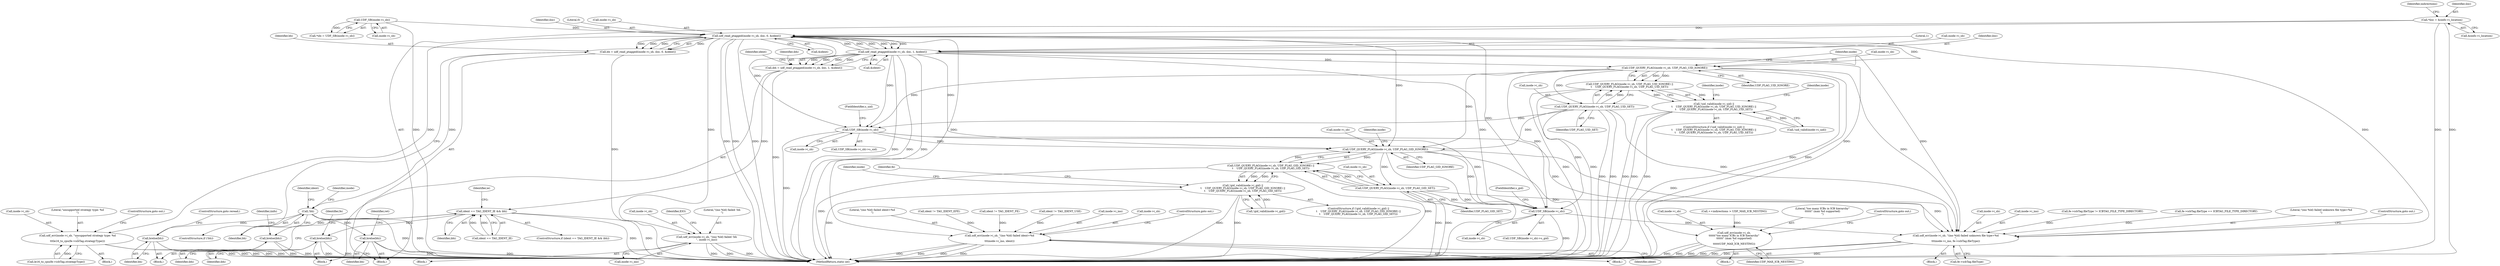 digraph "0_linux_23b133bdc452aa441fcb9b82cbf6dd05cfd342d0@API" {
"1000185" [label="(Call,udf_read_ptagged(inode->i_sb, iloc, 0, &ident))"];
"1000258" [label="(Call,udf_read_ptagged(inode->i_sb, iloc, 1, &ident))"];
"1000185" [label="(Call,udf_read_ptagged(inode->i_sb, iloc, 0, &ident))"];
"1000127" [label="(Call,UDF_SB(inode->i_sb))"];
"1000132" [label="(Call,*iloc = &iinfo->i_location)"];
"1000183" [label="(Call,bh = udf_read_ptagged(inode->i_sb, iloc, 0, &ident))"];
"1000194" [label="(Call,!bh)"];
"1000321" [label="(Call,brelse(bh))"];
"1001227" [label="(Call,brelse(bh))"];
"1000197" [label="(Call,udf_err(inode->i_sb, \"(ino %ld) failed !bh\n\", inode->i_ino))"];
"1000221" [label="(Call,udf_err(inode->i_sb, \"(ino %ld) failed ident=%d\n\",\n\t\t\tinode->i_ino, ident))"];
"1000337" [label="(Call,udf_err(inode->i_sb, \"unsupported strategy type: %d\n\",\n\t\t\tle16_to_cpu(fe->icbTag.strategyType)))"];
"1000591" [label="(Call,UDF_QUERY_FLAG(inode->i_sb, UDF_FLAG_UID_IGNORE))"];
"1000590" [label="(Call,UDF_QUERY_FLAG(inode->i_sb, UDF_FLAG_UID_IGNORE) ||\n\t    UDF_QUERY_FLAG(inode->i_sb, UDF_FLAG_UID_SET))"];
"1000584" [label="(Call,!uid_valid(inode->i_uid) ||\n\t    UDF_QUERY_FLAG(inode->i_sb, UDF_FLAG_UID_IGNORE) ||\n\t    UDF_QUERY_FLAG(inode->i_sb, UDF_FLAG_UID_SET))"];
"1000596" [label="(Call,UDF_QUERY_FLAG(inode->i_sb, UDF_FLAG_UID_SET))"];
"1000606" [label="(Call,UDF_SB(inode->i_sb))"];
"1000625" [label="(Call,UDF_QUERY_FLAG(inode->i_sb, UDF_FLAG_GID_IGNORE))"];
"1000624" [label="(Call,UDF_QUERY_FLAG(inode->i_sb, UDF_FLAG_GID_IGNORE) ||\n\t    UDF_QUERY_FLAG(inode->i_sb, UDF_FLAG_GID_SET))"];
"1000618" [label="(Call,!gid_valid(inode->i_gid) ||\n\t    UDF_QUERY_FLAG(inode->i_sb, UDF_FLAG_GID_IGNORE) ||\n\t    UDF_QUERY_FLAG(inode->i_sb, UDF_FLAG_GID_SET))"];
"1000630" [label="(Call,UDF_QUERY_FLAG(inode->i_sb, UDF_FLAG_GID_SET))"];
"1000640" [label="(Call,UDF_SB(inode->i_sb))"];
"1001170" [label="(Call,udf_err(inode->i_sb, \"(ino %ld) failed unknown file type=%d\n\",\n\t\t\tinode->i_ino, fe->icbTag.fileType))"];
"1000256" [label="(Call,ibh = udf_read_ptagged(inode->i_sb, iloc, 1, &ident))"];
"1000267" [label="(Call,ident == TAG_IDENT_IE && ibh)"];
"1000297" [label="(Call,brelse(ibh))"];
"1000324" [label="(Call,brelse(ibh))"];
"1000314" [label="(Call,udf_err(inode->i_sb,\n\t\t\t\t\t\t\"too many ICBs in ICB hierarchy\"\n\t\t\t\t\t\t\" (max %d supported)\n\",\n\t\t\t\t\t\tUDF_MAX_ICB_NESTING))"];
"1000128" [label="(Call,inode->i_sb)"];
"1000220" [label="(Block,)"];
"1000315" [label="(Call,inode->i_sb)"];
"1000258" [label="(Call,udf_read_ptagged(inode->i_sb, iloc, 1, &ident))"];
"1000314" [label="(Call,udf_err(inode->i_sb,\n\t\t\t\t\t\t\"too many ICBs in ICB hierarchy\"\n\t\t\t\t\t\t\" (max %d supported)\n\",\n\t\t\t\t\t\tUDF_MAX_ICB_NESTING))"];
"1000186" [label="(Call,inode->i_sb)"];
"1000257" [label="(Identifier,ibh)"];
"1000610" [label="(FieldIdentifier,s_uid)"];
"1000618" [label="(Call,!gid_valid(inode->i_gid) ||\n\t    UDF_QUERY_FLAG(inode->i_sb, UDF_FLAG_GID_IGNORE) ||\n\t    UDF_QUERY_FLAG(inode->i_sb, UDF_FLAG_GID_SET))"];
"1000141" [label="(Identifier,indirections)"];
"1000210" [label="(Call,ident != TAG_IDENT_FE)"];
"1000271" [label="(Identifier,ibh)"];
"1001231" [label="(MethodReturn,static int)"];
"1000591" [label="(Call,UDF_QUERY_FLAG(inode->i_sb, UDF_FLAG_UID_IGNORE))"];
"1000211" [label="(Identifier,ident)"];
"1001171" [label="(Call,inode->i_sb)"];
"1000217" [label="(Call,ident != TAG_IDENT_USE)"];
"1000592" [label="(Call,inode->i_sb)"];
"1001175" [label="(Call,inode->i_ino)"];
"1000195" [label="(Identifier,bh)"];
"1000634" [label="(Identifier,UDF_FLAG_GID_SET)"];
"1000585" [label="(Call,!uid_valid(inode->i_uid))"];
"1000132" [label="(Call,*iloc = &iinfo->i_location)"];
"1000639" [label="(Call,UDF_SB(inode->i_sb)->s_gid)"];
"1000647" [label="(Call,fe->icbTag.fileType != ICBTAG_FILE_TYPE_DIRECTORY)"];
"1000313" [label="(Block,)"];
"1000669" [label="(Call,fe->icbTag.fileType == ICBTAG_FILE_TYPE_DIRECTORY)"];
"1000325" [label="(Identifier,ibh)"];
"1000637" [label="(Identifier,inode)"];
"1000321" [label="(Call,brelse(bh))"];
"1000597" [label="(Call,inode->i_sb)"];
"1000319" [label="(Identifier,UDF_MAX_ICB_NESTING)"];
"1000617" [label="(ControlStructure,if (!gid_valid(inode->i_gid) ||\n\t    UDF_QUERY_FLAG(inode->i_sb, UDF_FLAG_GID_IGNORE) ||\n\t    UDF_QUERY_FLAG(inode->i_sb, UDF_FLAG_GID_SET)))"];
"1000595" [label="(Identifier,UDF_FLAG_UID_IGNORE)"];
"1001170" [label="(Call,udf_err(inode->i_sb, \"(ino %ld) failed unknown file type=%d\n\",\n\t\t\tinode->i_ino, fe->icbTag.fileType))"];
"1000603" [label="(Identifier,inode)"];
"1000256" [label="(Call,ibh = udf_read_ptagged(inode->i_sb, iloc, 1, &ident))"];
"1000297" [label="(Call,brelse(ibh))"];
"1000323" [label="(ControlStructure,goto reread;)"];
"1000189" [label="(Identifier,iloc)"];
"1000596" [label="(Call,UDF_QUERY_FLAG(inode->i_sb, UDF_FLAG_UID_SET))"];
"1000626" [label="(Call,inode->i_sb)"];
"1000650" [label="(Identifier,fe)"];
"1000309" [label="(Call,++indirections > UDF_MAX_ICB_NESTING)"];
"1000631" [label="(Call,inode->i_sb)"];
"1000264" [label="(Call,&ident)"];
"1000341" [label="(Literal,\"unsupported strategy type: %d\n\")"];
"1000619" [label="(Call,!gid_valid(inode->i_gid))"];
"1001174" [label="(Literal,\"(ino %ld) failed unknown file type=%d\n\")"];
"1000263" [label="(Literal,1)"];
"1000226" [label="(Call,inode->i_ino)"];
"1001227" [label="(Call,brelse(bh))"];
"1000644" [label="(FieldIdentifier,s_gid)"];
"1000607" [label="(Call,inode->i_sb)"];
"1000624" [label="(Call,UDF_QUERY_FLAG(inode->i_sb, UDF_FLAG_GID_IGNORE) ||\n\t    UDF_QUERY_FLAG(inode->i_sb, UDF_FLAG_GID_SET))"];
"1000318" [label="(Literal,\"too many ICBs in ICB hierarchy\"\n\t\t\t\t\t\t\" (max %d supported)\n\")"];
"1000296" [label="(Block,)"];
"1000348" [label="(ControlStructure,goto out;)"];
"1001033" [label="(Block,)"];
"1001230" [label="(Identifier,ret)"];
"1000629" [label="(Identifier,UDF_FLAG_GID_IGNORE)"];
"1000222" [label="(Call,inode->i_sb)"];
"1000600" [label="(Identifier,UDF_FLAG_UID_SET)"];
"1000111" [label="(Block,)"];
"1000190" [label="(Literal,0)"];
"1000337" [label="(Call,udf_err(inode->i_sb, \"unsupported strategy type: %d\n\",\n\t\t\tle16_to_cpu(fe->icbTag.strategyType)))"];
"1000230" [label="(ControlStructure,goto out;)"];
"1000320" [label="(ControlStructure,goto out;)"];
"1000183" [label="(Call,bh = udf_read_ptagged(inode->i_sb, iloc, 0, &ident))"];
"1001183" [label="(ControlStructure,goto out;)"];
"1000133" [label="(Identifier,iloc)"];
"1001178" [label="(Call,fe->icbTag.fileType)"];
"1000127" [label="(Call,UDF_SB(inode->i_sb))"];
"1000269" [label="(Identifier,ident)"];
"1000338" [label="(Call,inode->i_sb)"];
"1000268" [label="(Call,ident == TAG_IDENT_IE)"];
"1000134" [label="(Call,&iinfo->i_location)"];
"1000276" [label="(Identifier,ie)"];
"1000336" [label="(Block,)"];
"1000259" [label="(Call,inode->i_sb)"];
"1000262" [label="(Identifier,iloc)"];
"1000342" [label="(Call,le16_to_cpu(fe->icbTag.strategyType))"];
"1000612" [label="(Identifier,inode)"];
"1000641" [label="(Call,inode->i_sb)"];
"1000324" [label="(Call,brelse(ibh))"];
"1000254" [label="(Block,)"];
"1000197" [label="(Call,udf_err(inode->i_sb, \"(ino %ld) failed !bh\n\", inode->i_ino))"];
"1000198" [label="(Call,inode->i_sb)"];
"1000196" [label="(Block,)"];
"1000221" [label="(Call,udf_err(inode->i_sb, \"(ino %ld) failed ident=%d\n\",\n\t\t\tinode->i_ino, ident))"];
"1000267" [label="(Call,ident == TAG_IDENT_IE && ibh)"];
"1000191" [label="(Call,&ident)"];
"1000584" [label="(Call,!uid_valid(inode->i_uid) ||\n\t    UDF_QUERY_FLAG(inode->i_sb, UDF_FLAG_UID_IGNORE) ||\n\t    UDF_QUERY_FLAG(inode->i_sb, UDF_FLAG_UID_SET))"];
"1000194" [label="(Call,!bh)"];
"1000225" [label="(Literal,\"(ino %ld) failed ident=%d\n\")"];
"1000184" [label="(Identifier,bh)"];
"1000353" [label="(Identifier,fe)"];
"1000214" [label="(Call,ident != TAG_IDENT_EFE)"];
"1000298" [label="(Identifier,ibh)"];
"1000229" [label="(Identifier,ident)"];
"1000266" [label="(ControlStructure,if (ident == TAG_IDENT_IE && ibh))"];
"1000207" [label="(Identifier,EIO)"];
"1000632" [label="(Identifier,inode)"];
"1000125" [label="(Call,*sbi = UDF_SB(inode->i_sb))"];
"1000630" [label="(Call,UDF_QUERY_FLAG(inode->i_sb, UDF_FLAG_GID_SET))"];
"1001228" [label="(Identifier,bh)"];
"1000322" [label="(Identifier,bh)"];
"1000202" [label="(Call,inode->i_ino)"];
"1000201" [label="(Literal,\"(ino %ld) failed !bh\n\")"];
"1000625" [label="(Call,UDF_QUERY_FLAG(inode->i_sb, UDF_FLAG_GID_IGNORE))"];
"1000598" [label="(Identifier,inode)"];
"1000640" [label="(Call,UDF_SB(inode->i_sb))"];
"1000606" [label="(Call,UDF_SB(inode->i_sb))"];
"1000185" [label="(Call,udf_read_ptagged(inode->i_sb, iloc, 0, &ident))"];
"1000199" [label="(Identifier,inode)"];
"1000193" [label="(ControlStructure,if (!bh))"];
"1000583" [label="(ControlStructure,if (!uid_valid(inode->i_uid) ||\n\t    UDF_QUERY_FLAG(inode->i_sb, UDF_FLAG_UID_IGNORE) ||\n\t    UDF_QUERY_FLAG(inode->i_sb, UDF_FLAG_UID_SET)))"];
"1000590" [label="(Call,UDF_QUERY_FLAG(inode->i_sb, UDF_FLAG_UID_IGNORE) ||\n\t    UDF_QUERY_FLAG(inode->i_sb, UDF_FLAG_UID_SET))"];
"1000605" [label="(Call,UDF_SB(inode->i_sb)->s_uid)"];
"1000302" [label="(Identifier,iinfo)"];
"1000185" -> "1000183"  [label="AST: "];
"1000185" -> "1000191"  [label="CFG: "];
"1000186" -> "1000185"  [label="AST: "];
"1000189" -> "1000185"  [label="AST: "];
"1000190" -> "1000185"  [label="AST: "];
"1000191" -> "1000185"  [label="AST: "];
"1000183" -> "1000185"  [label="CFG: "];
"1000185" -> "1001231"  [label="DDG: "];
"1000185" -> "1001231"  [label="DDG: "];
"1000185" -> "1001231"  [label="DDG: "];
"1000185" -> "1000183"  [label="DDG: "];
"1000185" -> "1000183"  [label="DDG: "];
"1000185" -> "1000183"  [label="DDG: "];
"1000185" -> "1000183"  [label="DDG: "];
"1000258" -> "1000185"  [label="DDG: "];
"1000258" -> "1000185"  [label="DDG: "];
"1000258" -> "1000185"  [label="DDG: "];
"1000127" -> "1000185"  [label="DDG: "];
"1000132" -> "1000185"  [label="DDG: "];
"1000185" -> "1000197"  [label="DDG: "];
"1000185" -> "1000221"  [label="DDG: "];
"1000185" -> "1000258"  [label="DDG: "];
"1000185" -> "1000258"  [label="DDG: "];
"1000185" -> "1000258"  [label="DDG: "];
"1000185" -> "1000337"  [label="DDG: "];
"1000185" -> "1000591"  [label="DDG: "];
"1000185" -> "1000606"  [label="DDG: "];
"1000185" -> "1000625"  [label="DDG: "];
"1000185" -> "1000640"  [label="DDG: "];
"1000185" -> "1001170"  [label="DDG: "];
"1000258" -> "1000256"  [label="AST: "];
"1000258" -> "1000264"  [label="CFG: "];
"1000259" -> "1000258"  [label="AST: "];
"1000262" -> "1000258"  [label="AST: "];
"1000263" -> "1000258"  [label="AST: "];
"1000264" -> "1000258"  [label="AST: "];
"1000256" -> "1000258"  [label="CFG: "];
"1000258" -> "1001231"  [label="DDG: "];
"1000258" -> "1001231"  [label="DDG: "];
"1000258" -> "1001231"  [label="DDG: "];
"1000258" -> "1000256"  [label="DDG: "];
"1000258" -> "1000256"  [label="DDG: "];
"1000258" -> "1000256"  [label="DDG: "];
"1000258" -> "1000256"  [label="DDG: "];
"1000258" -> "1000314"  [label="DDG: "];
"1000258" -> "1000591"  [label="DDG: "];
"1000258" -> "1000606"  [label="DDG: "];
"1000258" -> "1000625"  [label="DDG: "];
"1000258" -> "1000640"  [label="DDG: "];
"1000258" -> "1001170"  [label="DDG: "];
"1000127" -> "1000125"  [label="AST: "];
"1000127" -> "1000128"  [label="CFG: "];
"1000128" -> "1000127"  [label="AST: "];
"1000125" -> "1000127"  [label="CFG: "];
"1000127" -> "1001231"  [label="DDG: "];
"1000127" -> "1000125"  [label="DDG: "];
"1000132" -> "1000111"  [label="AST: "];
"1000132" -> "1000134"  [label="CFG: "];
"1000133" -> "1000132"  [label="AST: "];
"1000134" -> "1000132"  [label="AST: "];
"1000141" -> "1000132"  [label="CFG: "];
"1000132" -> "1001231"  [label="DDG: "];
"1000132" -> "1001231"  [label="DDG: "];
"1000183" -> "1000111"  [label="AST: "];
"1000184" -> "1000183"  [label="AST: "];
"1000195" -> "1000183"  [label="CFG: "];
"1000183" -> "1001231"  [label="DDG: "];
"1000183" -> "1000194"  [label="DDG: "];
"1000194" -> "1000193"  [label="AST: "];
"1000194" -> "1000195"  [label="CFG: "];
"1000195" -> "1000194"  [label="AST: "];
"1000199" -> "1000194"  [label="CFG: "];
"1000211" -> "1000194"  [label="CFG: "];
"1000194" -> "1001231"  [label="DDG: "];
"1000194" -> "1001231"  [label="DDG: "];
"1000194" -> "1000321"  [label="DDG: "];
"1000194" -> "1001227"  [label="DDG: "];
"1000321" -> "1000296"  [label="AST: "];
"1000321" -> "1000322"  [label="CFG: "];
"1000322" -> "1000321"  [label="AST: "];
"1000323" -> "1000321"  [label="CFG: "];
"1000321" -> "1001231"  [label="DDG: "];
"1000321" -> "1001231"  [label="DDG: "];
"1001227" -> "1000111"  [label="AST: "];
"1001227" -> "1001228"  [label="CFG: "];
"1001228" -> "1001227"  [label="AST: "];
"1001230" -> "1001227"  [label="CFG: "];
"1001227" -> "1001231"  [label="DDG: "];
"1001227" -> "1001231"  [label="DDG: "];
"1000197" -> "1000196"  [label="AST: "];
"1000197" -> "1000202"  [label="CFG: "];
"1000198" -> "1000197"  [label="AST: "];
"1000201" -> "1000197"  [label="AST: "];
"1000202" -> "1000197"  [label="AST: "];
"1000207" -> "1000197"  [label="CFG: "];
"1000197" -> "1001231"  [label="DDG: "];
"1000197" -> "1001231"  [label="DDG: "];
"1000197" -> "1001231"  [label="DDG: "];
"1000221" -> "1000220"  [label="AST: "];
"1000221" -> "1000229"  [label="CFG: "];
"1000222" -> "1000221"  [label="AST: "];
"1000225" -> "1000221"  [label="AST: "];
"1000226" -> "1000221"  [label="AST: "];
"1000229" -> "1000221"  [label="AST: "];
"1000230" -> "1000221"  [label="CFG: "];
"1000221" -> "1001231"  [label="DDG: "];
"1000221" -> "1001231"  [label="DDG: "];
"1000221" -> "1001231"  [label="DDG: "];
"1000221" -> "1001231"  [label="DDG: "];
"1000217" -> "1000221"  [label="DDG: "];
"1000210" -> "1000221"  [label="DDG: "];
"1000214" -> "1000221"  [label="DDG: "];
"1000337" -> "1000336"  [label="AST: "];
"1000337" -> "1000342"  [label="CFG: "];
"1000338" -> "1000337"  [label="AST: "];
"1000341" -> "1000337"  [label="AST: "];
"1000342" -> "1000337"  [label="AST: "];
"1000348" -> "1000337"  [label="CFG: "];
"1000337" -> "1001231"  [label="DDG: "];
"1000337" -> "1001231"  [label="DDG: "];
"1000337" -> "1001231"  [label="DDG: "];
"1000342" -> "1000337"  [label="DDG: "];
"1000591" -> "1000590"  [label="AST: "];
"1000591" -> "1000595"  [label="CFG: "];
"1000592" -> "1000591"  [label="AST: "];
"1000595" -> "1000591"  [label="AST: "];
"1000598" -> "1000591"  [label="CFG: "];
"1000590" -> "1000591"  [label="CFG: "];
"1000591" -> "1001231"  [label="DDG: "];
"1000591" -> "1001231"  [label="DDG: "];
"1000591" -> "1000590"  [label="DDG: "];
"1000591" -> "1000590"  [label="DDG: "];
"1000591" -> "1000596"  [label="DDG: "];
"1000591" -> "1000606"  [label="DDG: "];
"1000591" -> "1000625"  [label="DDG: "];
"1000591" -> "1000640"  [label="DDG: "];
"1000591" -> "1001170"  [label="DDG: "];
"1000590" -> "1000584"  [label="AST: "];
"1000590" -> "1000596"  [label="CFG: "];
"1000596" -> "1000590"  [label="AST: "];
"1000584" -> "1000590"  [label="CFG: "];
"1000590" -> "1001231"  [label="DDG: "];
"1000590" -> "1001231"  [label="DDG: "];
"1000590" -> "1000584"  [label="DDG: "];
"1000590" -> "1000584"  [label="DDG: "];
"1000596" -> "1000590"  [label="DDG: "];
"1000596" -> "1000590"  [label="DDG: "];
"1000584" -> "1000583"  [label="AST: "];
"1000584" -> "1000585"  [label="CFG: "];
"1000585" -> "1000584"  [label="AST: "];
"1000603" -> "1000584"  [label="CFG: "];
"1000612" -> "1000584"  [label="CFG: "];
"1000584" -> "1001231"  [label="DDG: "];
"1000584" -> "1001231"  [label="DDG: "];
"1000584" -> "1001231"  [label="DDG: "];
"1000585" -> "1000584"  [label="DDG: "];
"1000596" -> "1000600"  [label="CFG: "];
"1000597" -> "1000596"  [label="AST: "];
"1000600" -> "1000596"  [label="AST: "];
"1000596" -> "1001231"  [label="DDG: "];
"1000596" -> "1001231"  [label="DDG: "];
"1000596" -> "1000606"  [label="DDG: "];
"1000596" -> "1000625"  [label="DDG: "];
"1000596" -> "1000640"  [label="DDG: "];
"1000596" -> "1001170"  [label="DDG: "];
"1000606" -> "1000605"  [label="AST: "];
"1000606" -> "1000607"  [label="CFG: "];
"1000607" -> "1000606"  [label="AST: "];
"1000610" -> "1000606"  [label="CFG: "];
"1000606" -> "1001231"  [label="DDG: "];
"1000606" -> "1000625"  [label="DDG: "];
"1000606" -> "1000640"  [label="DDG: "];
"1000606" -> "1001170"  [label="DDG: "];
"1000625" -> "1000624"  [label="AST: "];
"1000625" -> "1000629"  [label="CFG: "];
"1000626" -> "1000625"  [label="AST: "];
"1000629" -> "1000625"  [label="AST: "];
"1000632" -> "1000625"  [label="CFG: "];
"1000624" -> "1000625"  [label="CFG: "];
"1000625" -> "1001231"  [label="DDG: "];
"1000625" -> "1001231"  [label="DDG: "];
"1000625" -> "1000624"  [label="DDG: "];
"1000625" -> "1000624"  [label="DDG: "];
"1000625" -> "1000630"  [label="DDG: "];
"1000625" -> "1000640"  [label="DDG: "];
"1000625" -> "1001170"  [label="DDG: "];
"1000624" -> "1000618"  [label="AST: "];
"1000624" -> "1000630"  [label="CFG: "];
"1000630" -> "1000624"  [label="AST: "];
"1000618" -> "1000624"  [label="CFG: "];
"1000624" -> "1001231"  [label="DDG: "];
"1000624" -> "1001231"  [label="DDG: "];
"1000624" -> "1000618"  [label="DDG: "];
"1000624" -> "1000618"  [label="DDG: "];
"1000630" -> "1000624"  [label="DDG: "];
"1000630" -> "1000624"  [label="DDG: "];
"1000618" -> "1000617"  [label="AST: "];
"1000618" -> "1000619"  [label="CFG: "];
"1000619" -> "1000618"  [label="AST: "];
"1000637" -> "1000618"  [label="CFG: "];
"1000650" -> "1000618"  [label="CFG: "];
"1000618" -> "1001231"  [label="DDG: "];
"1000618" -> "1001231"  [label="DDG: "];
"1000618" -> "1001231"  [label="DDG: "];
"1000619" -> "1000618"  [label="DDG: "];
"1000630" -> "1000634"  [label="CFG: "];
"1000631" -> "1000630"  [label="AST: "];
"1000634" -> "1000630"  [label="AST: "];
"1000630" -> "1001231"  [label="DDG: "];
"1000630" -> "1001231"  [label="DDG: "];
"1000630" -> "1000640"  [label="DDG: "];
"1000630" -> "1001170"  [label="DDG: "];
"1000640" -> "1000639"  [label="AST: "];
"1000640" -> "1000641"  [label="CFG: "];
"1000641" -> "1000640"  [label="AST: "];
"1000644" -> "1000640"  [label="CFG: "];
"1000640" -> "1001231"  [label="DDG: "];
"1000640" -> "1001170"  [label="DDG: "];
"1001170" -> "1001033"  [label="AST: "];
"1001170" -> "1001178"  [label="CFG: "];
"1001171" -> "1001170"  [label="AST: "];
"1001174" -> "1001170"  [label="AST: "];
"1001175" -> "1001170"  [label="AST: "];
"1001178" -> "1001170"  [label="AST: "];
"1001183" -> "1001170"  [label="CFG: "];
"1001170" -> "1001231"  [label="DDG: "];
"1001170" -> "1001231"  [label="DDG: "];
"1001170" -> "1001231"  [label="DDG: "];
"1001170" -> "1001231"  [label="DDG: "];
"1000647" -> "1001170"  [label="DDG: "];
"1000669" -> "1001170"  [label="DDG: "];
"1000256" -> "1000254"  [label="AST: "];
"1000257" -> "1000256"  [label="AST: "];
"1000269" -> "1000256"  [label="CFG: "];
"1000256" -> "1001231"  [label="DDG: "];
"1000256" -> "1000267"  [label="DDG: "];
"1000267" -> "1000266"  [label="AST: "];
"1000267" -> "1000268"  [label="CFG: "];
"1000267" -> "1000271"  [label="CFG: "];
"1000268" -> "1000267"  [label="AST: "];
"1000271" -> "1000267"  [label="AST: "];
"1000276" -> "1000267"  [label="CFG: "];
"1000325" -> "1000267"  [label="CFG: "];
"1000267" -> "1001231"  [label="DDG: "];
"1000267" -> "1001231"  [label="DDG: "];
"1000268" -> "1000267"  [label="DDG: "];
"1000268" -> "1000267"  [label="DDG: "];
"1000267" -> "1000297"  [label="DDG: "];
"1000267" -> "1000324"  [label="DDG: "];
"1000297" -> "1000296"  [label="AST: "];
"1000297" -> "1000298"  [label="CFG: "];
"1000298" -> "1000297"  [label="AST: "];
"1000302" -> "1000297"  [label="CFG: "];
"1000297" -> "1001231"  [label="DDG: "];
"1000297" -> "1001231"  [label="DDG: "];
"1000324" -> "1000254"  [label="AST: "];
"1000324" -> "1000325"  [label="CFG: "];
"1000325" -> "1000324"  [label="AST: "];
"1000353" -> "1000324"  [label="CFG: "];
"1000324" -> "1001231"  [label="DDG: "];
"1000324" -> "1001231"  [label="DDG: "];
"1000314" -> "1000313"  [label="AST: "];
"1000314" -> "1000319"  [label="CFG: "];
"1000315" -> "1000314"  [label="AST: "];
"1000318" -> "1000314"  [label="AST: "];
"1000319" -> "1000314"  [label="AST: "];
"1000320" -> "1000314"  [label="CFG: "];
"1000314" -> "1001231"  [label="DDG: "];
"1000314" -> "1001231"  [label="DDG: "];
"1000314" -> "1001231"  [label="DDG: "];
"1000309" -> "1000314"  [label="DDG: "];
}
